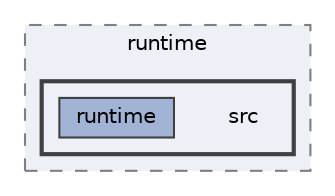digraph "src"
{
 // LATEX_PDF_SIZE
  bgcolor="transparent";
  edge [fontname=Helvetica,fontsize=10,labelfontname=Helvetica,labelfontsize=10];
  node [fontname=Helvetica,fontsize=10,shape=box,height=0.2,width=0.4];
  compound=true
  subgraph clusterdir_2edaff2cd037d880cc5ce037534aadf0 {
    graph [ bgcolor="#edf0f7", pencolor="grey50", label="runtime", fontname=Helvetica,fontsize=10 style="filled,dashed", URL="dir_2edaff2cd037d880cc5ce037534aadf0.html",tooltip=""]
  subgraph clusterdir_bdfbffd3db15e8b3b2ab013a8256ccab {
    graph [ bgcolor="#edf0f7", pencolor="grey25", label="", fontname=Helvetica,fontsize=10 style="filled,bold", URL="dir_bdfbffd3db15e8b3b2ab013a8256ccab.html",tooltip=""]
    dir_bdfbffd3db15e8b3b2ab013a8256ccab [shape=plaintext, label="src"];
  dir_4a1ad5ec02729d69e785756e86e60adc [label="runtime", fillcolor="#a2b4d6", color="grey25", style="filled", URL="dir_4a1ad5ec02729d69e785756e86e60adc.html",tooltip=""];
  }
  }
}
